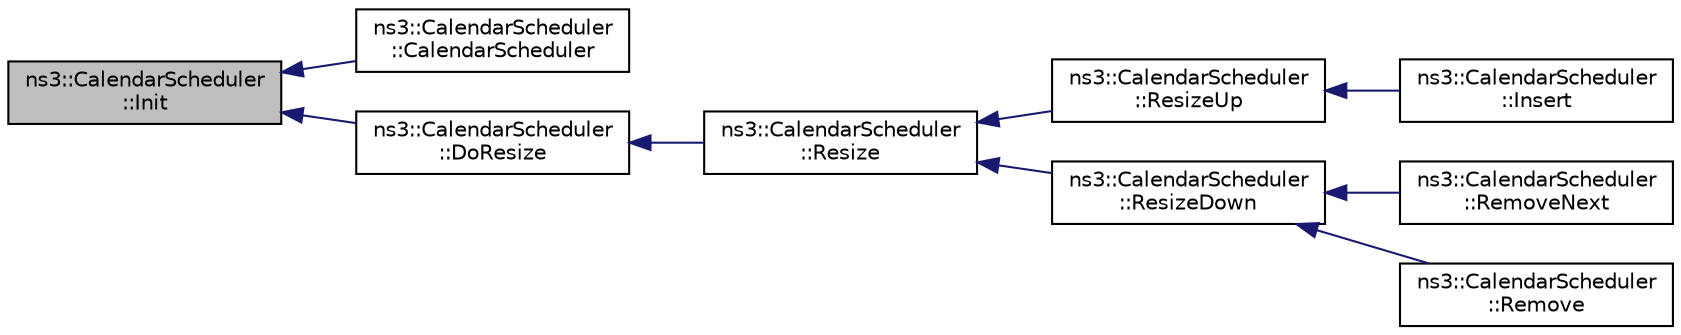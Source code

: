 digraph "ns3::CalendarScheduler::Init"
{
  edge [fontname="Helvetica",fontsize="10",labelfontname="Helvetica",labelfontsize="10"];
  node [fontname="Helvetica",fontsize="10",shape=record];
  rankdir="LR";
  Node1 [label="ns3::CalendarScheduler\l::Init",height=0.2,width=0.4,color="black", fillcolor="grey75", style="filled", fontcolor="black"];
  Node1 -> Node2 [dir="back",color="midnightblue",fontsize="10",style="solid"];
  Node2 [label="ns3::CalendarScheduler\l::CalendarScheduler",height=0.2,width=0.4,color="black", fillcolor="white", style="filled",URL="$db/dfc/classns3_1_1CalendarScheduler.html#a8fe003db517575b600aeaed7a02a8a18"];
  Node1 -> Node3 [dir="back",color="midnightblue",fontsize="10",style="solid"];
  Node3 [label="ns3::CalendarScheduler\l::DoResize",height=0.2,width=0.4,color="black", fillcolor="white", style="filled",URL="$db/dfc/classns3_1_1CalendarScheduler.html#a0261b81664d13feb411d008a1e1bcf9b"];
  Node3 -> Node4 [dir="back",color="midnightblue",fontsize="10",style="solid"];
  Node4 [label="ns3::CalendarScheduler\l::Resize",height=0.2,width=0.4,color="black", fillcolor="white", style="filled",URL="$db/dfc/classns3_1_1CalendarScheduler.html#ab626f95ab5482e5e6e2a9d5f74363d6c"];
  Node4 -> Node5 [dir="back",color="midnightblue",fontsize="10",style="solid"];
  Node5 [label="ns3::CalendarScheduler\l::ResizeUp",height=0.2,width=0.4,color="black", fillcolor="white", style="filled",URL="$db/dfc/classns3_1_1CalendarScheduler.html#a6ad5ca9624349ac1a4a3ce565333385f"];
  Node5 -> Node6 [dir="back",color="midnightblue",fontsize="10",style="solid"];
  Node6 [label="ns3::CalendarScheduler\l::Insert",height=0.2,width=0.4,color="black", fillcolor="white", style="filled",URL="$db/dfc/classns3_1_1CalendarScheduler.html#aaf70c05e7468c8c232d4a309ce7c52c3"];
  Node4 -> Node7 [dir="back",color="midnightblue",fontsize="10",style="solid"];
  Node7 [label="ns3::CalendarScheduler\l::ResizeDown",height=0.2,width=0.4,color="black", fillcolor="white", style="filled",URL="$db/dfc/classns3_1_1CalendarScheduler.html#ad177bb1ae48629ed93d2ffc55aa52312"];
  Node7 -> Node8 [dir="back",color="midnightblue",fontsize="10",style="solid"];
  Node8 [label="ns3::CalendarScheduler\l::RemoveNext",height=0.2,width=0.4,color="black", fillcolor="white", style="filled",URL="$db/dfc/classns3_1_1CalendarScheduler.html#ad86df04ee956851c73dfcc38d0fb3ac6"];
  Node7 -> Node9 [dir="back",color="midnightblue",fontsize="10",style="solid"];
  Node9 [label="ns3::CalendarScheduler\l::Remove",height=0.2,width=0.4,color="black", fillcolor="white", style="filled",URL="$db/dfc/classns3_1_1CalendarScheduler.html#aee9db8a165f257bc94b51ffedc9b98d8"];
}
